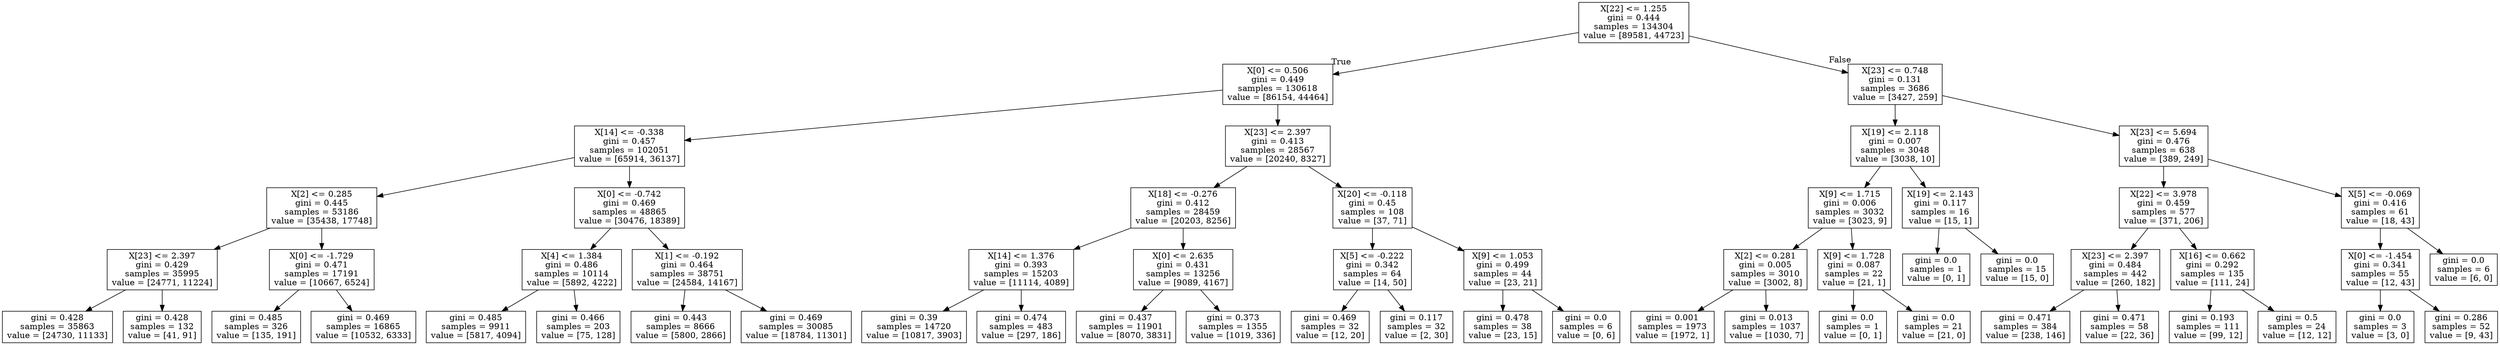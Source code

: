 digraph Tree {
node [shape=box] ;
0 [label="X[22] <= 1.255\ngini = 0.444\nsamples = 134304\nvalue = [89581, 44723]"] ;
1 [label="X[0] <= 0.506\ngini = 0.449\nsamples = 130618\nvalue = [86154, 44464]"] ;
0 -> 1 [labeldistance=2.5, labelangle=45, headlabel="True"] ;
2 [label="X[14] <= -0.338\ngini = 0.457\nsamples = 102051\nvalue = [65914, 36137]"] ;
1 -> 2 ;
3 [label="X[2] <= 0.285\ngini = 0.445\nsamples = 53186\nvalue = [35438, 17748]"] ;
2 -> 3 ;
4 [label="X[23] <= 2.397\ngini = 0.429\nsamples = 35995\nvalue = [24771, 11224]"] ;
3 -> 4 ;
5 [label="gini = 0.428\nsamples = 35863\nvalue = [24730, 11133]"] ;
4 -> 5 ;
6 [label="gini = 0.428\nsamples = 132\nvalue = [41, 91]"] ;
4 -> 6 ;
7 [label="X[0] <= -1.729\ngini = 0.471\nsamples = 17191\nvalue = [10667, 6524]"] ;
3 -> 7 ;
8 [label="gini = 0.485\nsamples = 326\nvalue = [135, 191]"] ;
7 -> 8 ;
9 [label="gini = 0.469\nsamples = 16865\nvalue = [10532, 6333]"] ;
7 -> 9 ;
10 [label="X[0] <= -0.742\ngini = 0.469\nsamples = 48865\nvalue = [30476, 18389]"] ;
2 -> 10 ;
11 [label="X[4] <= 1.384\ngini = 0.486\nsamples = 10114\nvalue = [5892, 4222]"] ;
10 -> 11 ;
12 [label="gini = 0.485\nsamples = 9911\nvalue = [5817, 4094]"] ;
11 -> 12 ;
13 [label="gini = 0.466\nsamples = 203\nvalue = [75, 128]"] ;
11 -> 13 ;
14 [label="X[1] <= -0.192\ngini = 0.464\nsamples = 38751\nvalue = [24584, 14167]"] ;
10 -> 14 ;
15 [label="gini = 0.443\nsamples = 8666\nvalue = [5800, 2866]"] ;
14 -> 15 ;
16 [label="gini = 0.469\nsamples = 30085\nvalue = [18784, 11301]"] ;
14 -> 16 ;
17 [label="X[23] <= 2.397\ngini = 0.413\nsamples = 28567\nvalue = [20240, 8327]"] ;
1 -> 17 ;
18 [label="X[18] <= -0.276\ngini = 0.412\nsamples = 28459\nvalue = [20203, 8256]"] ;
17 -> 18 ;
19 [label="X[14] <= 1.376\ngini = 0.393\nsamples = 15203\nvalue = [11114, 4089]"] ;
18 -> 19 ;
20 [label="gini = 0.39\nsamples = 14720\nvalue = [10817, 3903]"] ;
19 -> 20 ;
21 [label="gini = 0.474\nsamples = 483\nvalue = [297, 186]"] ;
19 -> 21 ;
22 [label="X[0] <= 2.635\ngini = 0.431\nsamples = 13256\nvalue = [9089, 4167]"] ;
18 -> 22 ;
23 [label="gini = 0.437\nsamples = 11901\nvalue = [8070, 3831]"] ;
22 -> 23 ;
24 [label="gini = 0.373\nsamples = 1355\nvalue = [1019, 336]"] ;
22 -> 24 ;
25 [label="X[20] <= -0.118\ngini = 0.45\nsamples = 108\nvalue = [37, 71]"] ;
17 -> 25 ;
26 [label="X[5] <= -0.222\ngini = 0.342\nsamples = 64\nvalue = [14, 50]"] ;
25 -> 26 ;
27 [label="gini = 0.469\nsamples = 32\nvalue = [12, 20]"] ;
26 -> 27 ;
28 [label="gini = 0.117\nsamples = 32\nvalue = [2, 30]"] ;
26 -> 28 ;
29 [label="X[9] <= 1.053\ngini = 0.499\nsamples = 44\nvalue = [23, 21]"] ;
25 -> 29 ;
30 [label="gini = 0.478\nsamples = 38\nvalue = [23, 15]"] ;
29 -> 30 ;
31 [label="gini = 0.0\nsamples = 6\nvalue = [0, 6]"] ;
29 -> 31 ;
32 [label="X[23] <= 0.748\ngini = 0.131\nsamples = 3686\nvalue = [3427, 259]"] ;
0 -> 32 [labeldistance=2.5, labelangle=-45, headlabel="False"] ;
33 [label="X[19] <= 2.118\ngini = 0.007\nsamples = 3048\nvalue = [3038, 10]"] ;
32 -> 33 ;
34 [label="X[9] <= 1.715\ngini = 0.006\nsamples = 3032\nvalue = [3023, 9]"] ;
33 -> 34 ;
35 [label="X[2] <= 0.281\ngini = 0.005\nsamples = 3010\nvalue = [3002, 8]"] ;
34 -> 35 ;
36 [label="gini = 0.001\nsamples = 1973\nvalue = [1972, 1]"] ;
35 -> 36 ;
37 [label="gini = 0.013\nsamples = 1037\nvalue = [1030, 7]"] ;
35 -> 37 ;
38 [label="X[9] <= 1.728\ngini = 0.087\nsamples = 22\nvalue = [21, 1]"] ;
34 -> 38 ;
39 [label="gini = 0.0\nsamples = 1\nvalue = [0, 1]"] ;
38 -> 39 ;
40 [label="gini = 0.0\nsamples = 21\nvalue = [21, 0]"] ;
38 -> 40 ;
41 [label="X[19] <= 2.143\ngini = 0.117\nsamples = 16\nvalue = [15, 1]"] ;
33 -> 41 ;
42 [label="gini = 0.0\nsamples = 1\nvalue = [0, 1]"] ;
41 -> 42 ;
43 [label="gini = 0.0\nsamples = 15\nvalue = [15, 0]"] ;
41 -> 43 ;
44 [label="X[23] <= 5.694\ngini = 0.476\nsamples = 638\nvalue = [389, 249]"] ;
32 -> 44 ;
45 [label="X[22] <= 3.978\ngini = 0.459\nsamples = 577\nvalue = [371, 206]"] ;
44 -> 45 ;
46 [label="X[23] <= 2.397\ngini = 0.484\nsamples = 442\nvalue = [260, 182]"] ;
45 -> 46 ;
47 [label="gini = 0.471\nsamples = 384\nvalue = [238, 146]"] ;
46 -> 47 ;
48 [label="gini = 0.471\nsamples = 58\nvalue = [22, 36]"] ;
46 -> 48 ;
49 [label="X[16] <= 0.662\ngini = 0.292\nsamples = 135\nvalue = [111, 24]"] ;
45 -> 49 ;
50 [label="gini = 0.193\nsamples = 111\nvalue = [99, 12]"] ;
49 -> 50 ;
51 [label="gini = 0.5\nsamples = 24\nvalue = [12, 12]"] ;
49 -> 51 ;
52 [label="X[5] <= -0.069\ngini = 0.416\nsamples = 61\nvalue = [18, 43]"] ;
44 -> 52 ;
53 [label="X[0] <= -1.454\ngini = 0.341\nsamples = 55\nvalue = [12, 43]"] ;
52 -> 53 ;
54 [label="gini = 0.0\nsamples = 3\nvalue = [3, 0]"] ;
53 -> 54 ;
55 [label="gini = 0.286\nsamples = 52\nvalue = [9, 43]"] ;
53 -> 55 ;
56 [label="gini = 0.0\nsamples = 6\nvalue = [6, 0]"] ;
52 -> 56 ;
}